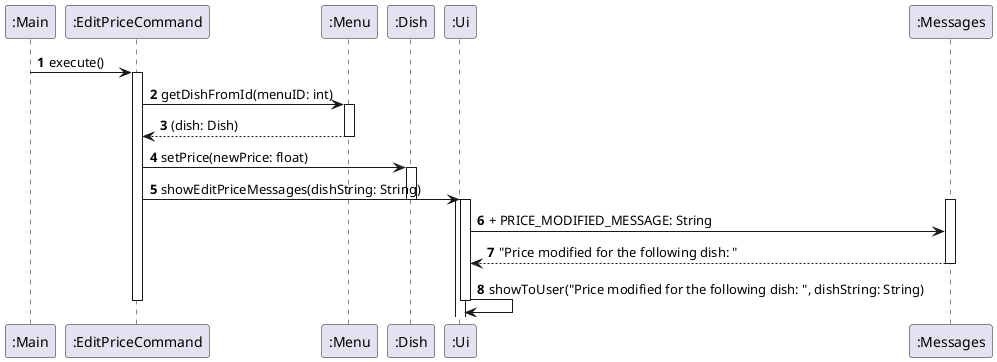 @startuml
'https://plantuml.com/sequence-diagram

autonumber
participant ":Main" as Main
participant ":EditPriceCommand" as EditPriceCommand
participant ":Menu" as Menu
participant ":Dish" as Dish
participant ":Ui" as Ui
participant ":Messages" as Messages

Main -> EditPriceCommand: execute()
activate EditPriceCommand
EditPriceCommand -> Menu:getDishFromId(menuID: int)
activate Menu
Menu --> EditPriceCommand: (dish: Dish)
deactivate Menu
EditPriceCommand -> Dish: setPrice(newPrice: float)
activate Dish
EditPriceCommand -> Ui: showEditPriceMessages(dishString: String)
deactivate Dish
activate Ui
activate Messages
activate Ui
Ui -> Messages: + PRICE_MODIFIED_MESSAGE: String
Messages --> Ui: "Price modified for the following dish: "
deactivate Messages
Ui -> Ui: showToUser("Price modified for the following dish: ", dishString: String)
deactivate Ui
deactivate EditPriceCommand
deactivate Dish
@enduml